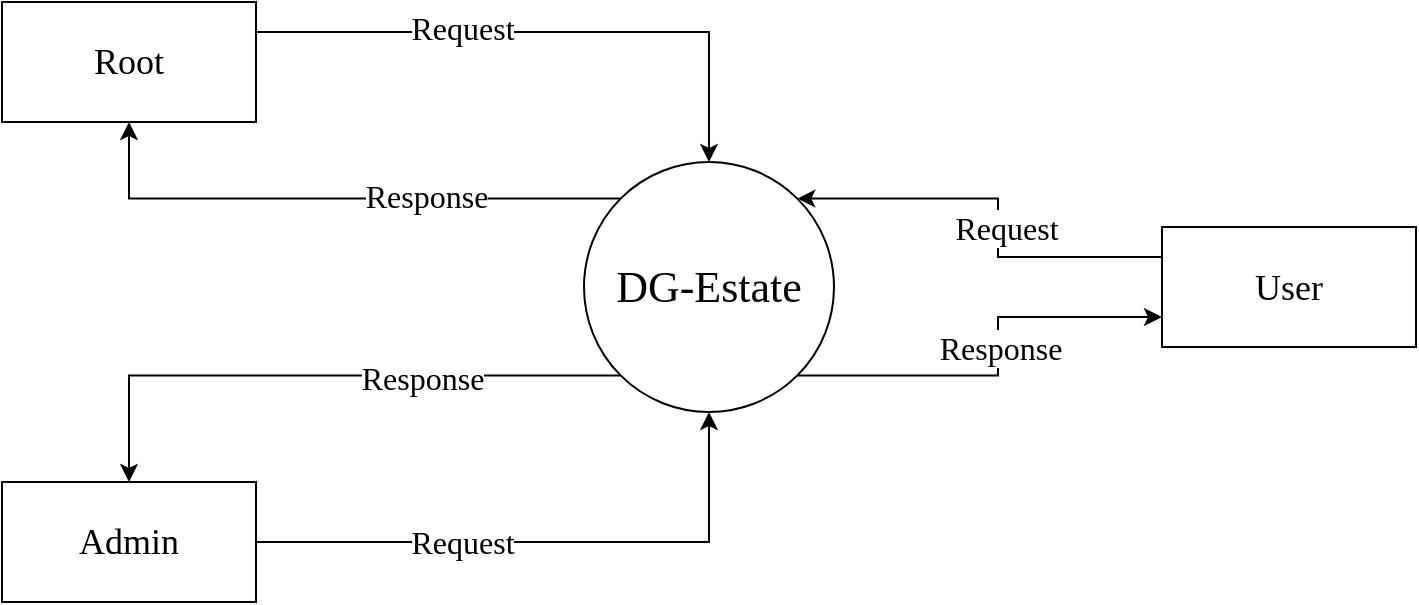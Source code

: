 <mxfile version="17.1.3" type="google"><diagram id="6YCSv9VAYquInPku49HS" name="Page-1"><mxGraphModel grid="1" gridSize="10" guides="1" tooltips="1" connect="1" arrows="1" page="1" fold="1" pageScale="1" pageWidth="827" pageHeight="1169" math="0" shadow="0"><root><mxCell id="0"/><mxCell id="1" parent="0"/><mxCell id="wvwDFcZ4YcOQDivt91ma-15" style="edgeStyle=orthogonalEdgeStyle;rounded=0;orthogonalLoop=1;jettySize=auto;html=1;exitX=0;exitY=0;exitDx=0;exitDy=0;entryX=0.5;entryY=1;entryDx=0;entryDy=0;fontFamily=Times New Roman;fontSize=18;" parent="1" source="tG_7qYDnOrt5Q4zm1fez-1" target="tG_7qYDnOrt5Q4zm1fez-2" edge="1"><mxGeometry relative="1" as="geometry"/></mxCell><mxCell id="wvwDFcZ4YcOQDivt91ma-23" value="&lt;font style=&quot;font-size: 16px&quot;&gt;Response&lt;/font&gt;" style="edgeLabel;html=1;align=center;verticalAlign=middle;resizable=0;points=[];fontSize=18;fontFamily=Times New Roman;" parent="wvwDFcZ4YcOQDivt91ma-15" connectable="0" vertex="1"><mxGeometry x="-0.315" y="-2" relative="1" as="geometry"><mxPoint as="offset"/></mxGeometry></mxCell><mxCell id="wvwDFcZ4YcOQDivt91ma-18" style="edgeStyle=orthogonalEdgeStyle;rounded=0;orthogonalLoop=1;jettySize=auto;html=1;exitX=0;exitY=1;exitDx=0;exitDy=0;entryX=0.5;entryY=0;entryDx=0;entryDy=0;fontFamily=Times New Roman;fontSize=18;" parent="1" source="tG_7qYDnOrt5Q4zm1fez-1" target="wvwDFcZ4YcOQDivt91ma-16" edge="1"><mxGeometry relative="1" as="geometry"/></mxCell><mxCell id="wvwDFcZ4YcOQDivt91ma-24" value="Response" style="edgeLabel;html=1;align=center;verticalAlign=middle;resizable=0;points=[];fontSize=16;fontFamily=Times New Roman;" parent="wvwDFcZ4YcOQDivt91ma-18" connectable="0" vertex="1"><mxGeometry x="-0.443" y="1" relative="1" as="geometry"><mxPoint x="-16" as="offset"/></mxGeometry></mxCell><mxCell id="wvwDFcZ4YcOQDivt91ma-21" style="edgeStyle=orthogonalEdgeStyle;rounded=0;orthogonalLoop=1;jettySize=auto;html=1;exitX=1;exitY=1;exitDx=0;exitDy=0;entryX=0;entryY=0.75;entryDx=0;entryDy=0;fontFamily=Times New Roman;fontSize=18;" parent="1" source="tG_7qYDnOrt5Q4zm1fez-1" target="wvwDFcZ4YcOQDivt91ma-19" edge="1"><mxGeometry relative="1" as="geometry"/></mxCell><mxCell id="wvwDFcZ4YcOQDivt91ma-27" value="Response" style="edgeLabel;html=1;align=center;verticalAlign=middle;resizable=0;points=[];fontSize=16;fontFamily=Times New Roman;" parent="wvwDFcZ4YcOQDivt91ma-21" connectable="0" vertex="1"><mxGeometry x="-0.03" y="-1" relative="1" as="geometry"><mxPoint y="-12" as="offset"/></mxGeometry></mxCell><mxCell id="tG_7qYDnOrt5Q4zm1fez-1" value="&lt;p&gt;&lt;span style=&quot;font-size: 22px&quot;&gt;DG-Estate&lt;/span&gt;&lt;/p&gt;" style="ellipse;whiteSpace=wrap;html=1;aspect=fixed;shadow=0;sketch=0;rotation=0;fontFamily=Times New Roman;" parent="1" vertex="1"><mxGeometry x="351" y="280" width="125" height="125" as="geometry"/></mxCell><mxCell id="wvwDFcZ4YcOQDivt91ma-14" style="edgeStyle=orthogonalEdgeStyle;rounded=0;orthogonalLoop=1;jettySize=auto;html=1;exitX=1;exitY=0.25;exitDx=0;exitDy=0;entryX=0.5;entryY=0;entryDx=0;entryDy=0;fontFamily=Times New Roman;fontSize=18;" parent="1" source="tG_7qYDnOrt5Q4zm1fez-2" target="tG_7qYDnOrt5Q4zm1fez-1" edge="1"><mxGeometry relative="1" as="geometry"/></mxCell><mxCell id="wvwDFcZ4YcOQDivt91ma-22" value="&lt;font style=&quot;font-size: 16px&quot;&gt;Request&lt;/font&gt;" style="edgeLabel;html=1;align=center;verticalAlign=middle;resizable=0;points=[];fontSize=18;fontFamily=Times New Roman;" parent="wvwDFcZ4YcOQDivt91ma-14" connectable="0" vertex="1"><mxGeometry x="-0.06" y="2" relative="1" as="geometry"><mxPoint x="-34" as="offset"/></mxGeometry></mxCell><mxCell id="tG_7qYDnOrt5Q4zm1fez-2" value="&lt;font style=&quot;font-size: 18px&quot;&gt;Root&lt;/font&gt;" style="rounded=0;whiteSpace=wrap;html=1;fontFamily=Times New Roman;" parent="1" vertex="1"><mxGeometry x="60" y="200" width="127" height="60" as="geometry"/></mxCell><mxCell id="wvwDFcZ4YcOQDivt91ma-17" style="edgeStyle=orthogonalEdgeStyle;rounded=0;orthogonalLoop=1;jettySize=auto;html=1;exitX=1;exitY=0.5;exitDx=0;exitDy=0;entryX=0.5;entryY=1;entryDx=0;entryDy=0;fontFamily=Times New Roman;fontSize=18;" parent="1" source="wvwDFcZ4YcOQDivt91ma-16" target="tG_7qYDnOrt5Q4zm1fez-1" edge="1"><mxGeometry relative="1" as="geometry"/></mxCell><mxCell id="wvwDFcZ4YcOQDivt91ma-25" value="Request" style="edgeLabel;html=1;align=center;verticalAlign=middle;resizable=0;points=[];fontSize=16;fontFamily=Times New Roman;" parent="wvwDFcZ4YcOQDivt91ma-17" connectable="0" vertex="1"><mxGeometry x="-0.06" y="-1" relative="1" as="geometry"><mxPoint x="-34" y="-1" as="offset"/></mxGeometry></mxCell><mxCell id="wvwDFcZ4YcOQDivt91ma-16" value="&lt;span style=&quot;font-size: 18px&quot;&gt;Admin&lt;/span&gt;" style="rounded=0;whiteSpace=wrap;html=1;fontFamily=Times New Roman;" parent="1" vertex="1"><mxGeometry x="60" y="440" width="127" height="60" as="geometry"/></mxCell><mxCell id="wvwDFcZ4YcOQDivt91ma-20" style="edgeStyle=orthogonalEdgeStyle;rounded=0;orthogonalLoop=1;jettySize=auto;html=1;exitX=0;exitY=0.25;exitDx=0;exitDy=0;entryX=1;entryY=0;entryDx=0;entryDy=0;fontFamily=Times New Roman;fontSize=18;" parent="1" source="wvwDFcZ4YcOQDivt91ma-19" target="tG_7qYDnOrt5Q4zm1fez-1" edge="1"><mxGeometry relative="1" as="geometry"/></mxCell><mxCell id="wvwDFcZ4YcOQDivt91ma-26" value="Request" style="edgeLabel;html=1;align=center;verticalAlign=middle;resizable=0;points=[];fontSize=16;fontFamily=Times New Roman;" parent="wvwDFcZ4YcOQDivt91ma-20" connectable="0" vertex="1"><mxGeometry x="-0.263" y="-1" relative="1" as="geometry"><mxPoint y="-14" as="offset"/></mxGeometry></mxCell><mxCell id="wvwDFcZ4YcOQDivt91ma-19" value="&lt;span style=&quot;font-size: 18px&quot;&gt;User&lt;/span&gt;" style="rounded=0;whiteSpace=wrap;html=1;fontFamily=Times New Roman;" parent="1" vertex="1"><mxGeometry x="640" y="312.5" width="127" height="60" as="geometry"/></mxCell></root></mxGraphModel></diagram></mxfile>